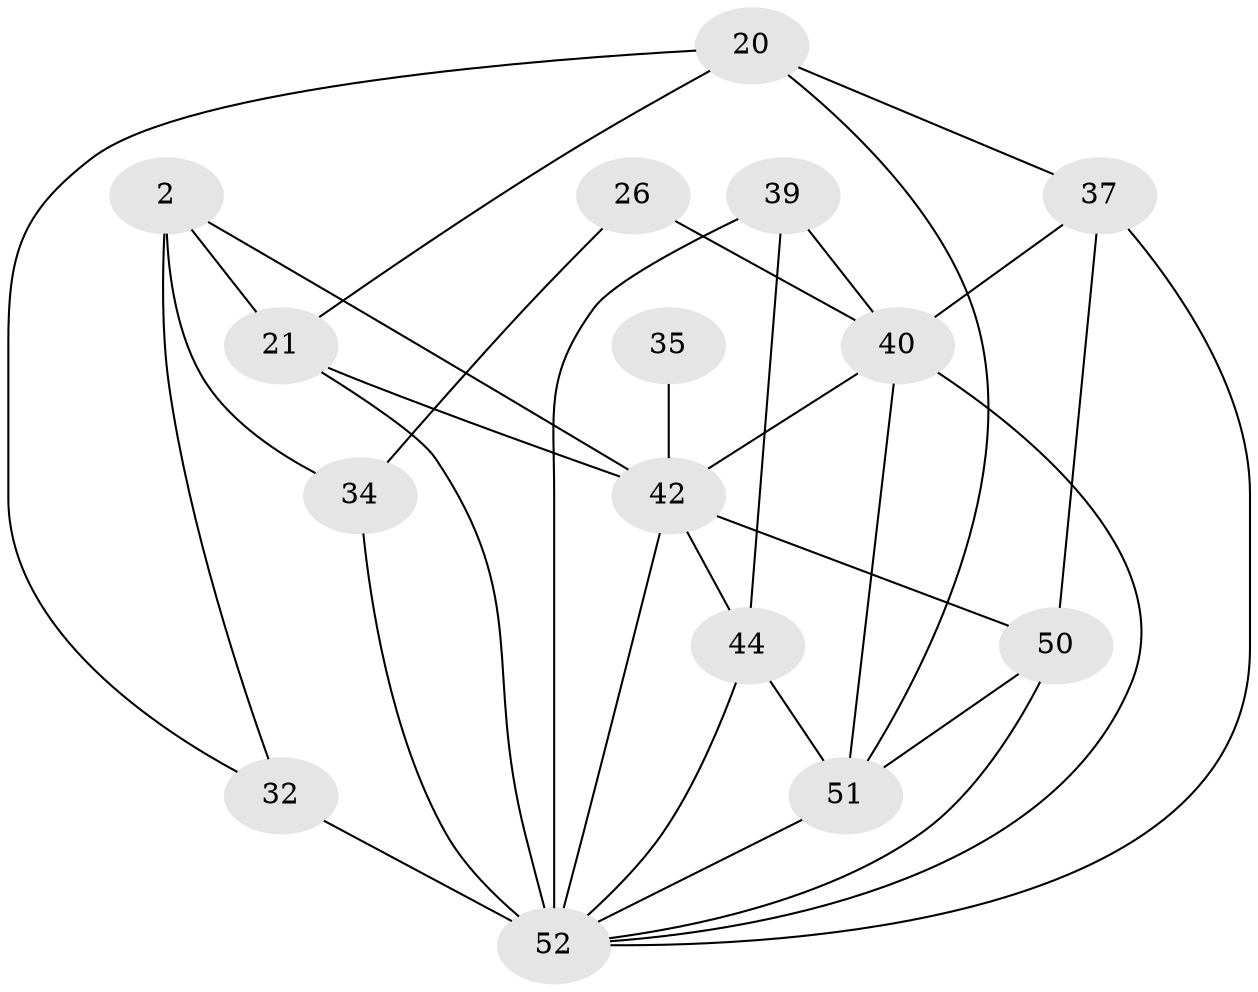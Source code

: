 // original degree distribution, {3: 0.3269230769230769, 6: 0.1346153846153846, 5: 0.1346153846153846, 4: 0.2692307692307692, 2: 0.09615384615384616, 7: 0.038461538461538464}
// Generated by graph-tools (version 1.1) at 2025/53/03/04/25 21:53:06]
// undirected, 15 vertices, 32 edges
graph export_dot {
graph [start="1"]
  node [color=gray90,style=filled];
  2;
  20 [super="+8"];
  21;
  26;
  32 [super="+27"];
  34 [super="+29"];
  35 [super="+28"];
  37 [super="+15"];
  39 [super="+6"];
  40 [super="+5+24+16"];
  42 [super="+33+18"];
  44 [super="+38+13"];
  50 [super="+7+47"];
  51 [super="+36"];
  52 [super="+48+49"];
  2 -- 32 [weight=2];
  2 -- 21;
  2 -- 34 [weight=2];
  2 -- 42;
  20 -- 32;
  20 -- 37;
  20 -- 51;
  20 -- 21;
  21 -- 42 [weight=2];
  21 -- 52 [weight=3];
  26 -- 34;
  26 -- 40 [weight=2];
  32 -- 52 [weight=6];
  34 -- 52 [weight=3];
  35 -- 42 [weight=5];
  37 -- 50 [weight=3];
  37 -- 52 [weight=2];
  37 -- 40 [weight=2];
  39 -- 40 [weight=2];
  39 -- 44 [weight=2];
  39 -- 52 [weight=2];
  40 -- 42 [weight=3];
  40 -- 52 [weight=2];
  40 -- 51;
  42 -- 44 [weight=2];
  42 -- 50 [weight=2];
  42 -- 52 [weight=3];
  44 -- 52 [weight=2];
  44 -- 51 [weight=2];
  50 -- 51 [weight=2];
  50 -- 52;
  51 -- 52 [weight=2];
}
